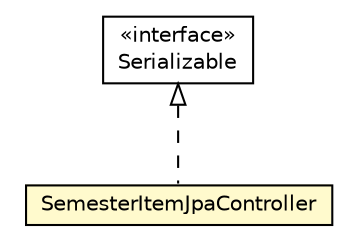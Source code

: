 #!/usr/local/bin/dot
#
# Class diagram 
# Generated by UMLGraph version R5_6-24-gf6e263 (http://www.umlgraph.org/)
#

digraph G {
	edge [fontname="Helvetica",fontsize=10,labelfontname="Helvetica",labelfontsize=10];
	node [fontname="Helvetica",fontsize=10,shape=plaintext];
	nodesep=0.25;
	ranksep=0.5;
	// com.elte.osz.logic.controllers.SemesterItemJpaController
	c654 [label=<<table title="com.elte.osz.logic.controllers.SemesterItemJpaController" border="0" cellborder="1" cellspacing="0" cellpadding="2" port="p" bgcolor="lemonChiffon" href="./SemesterItemJpaController.html">
		<tr><td><table border="0" cellspacing="0" cellpadding="1">
<tr><td align="center" balign="center"> SemesterItemJpaController </td></tr>
		</table></td></tr>
		</table>>, URL="./SemesterItemJpaController.html", fontname="Helvetica", fontcolor="black", fontsize=10.0];
	//com.elte.osz.logic.controllers.SemesterItemJpaController implements java.io.Serializable
	c665:p -> c654:p [dir=back,arrowtail=empty,style=dashed];
	// java.io.Serializable
	c665 [label=<<table title="java.io.Serializable" border="0" cellborder="1" cellspacing="0" cellpadding="2" port="p" href="http://java.sun.com/j2se/1.4.2/docs/api/java/io/Serializable.html">
		<tr><td><table border="0" cellspacing="0" cellpadding="1">
<tr><td align="center" balign="center"> &#171;interface&#187; </td></tr>
<tr><td align="center" balign="center"> Serializable </td></tr>
		</table></td></tr>
		</table>>, URL="http://java.sun.com/j2se/1.4.2/docs/api/java/io/Serializable.html", fontname="Helvetica", fontcolor="black", fontsize=10.0];
}

